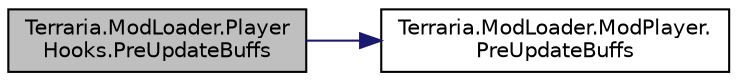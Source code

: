 digraph "Terraria.ModLoader.PlayerHooks.PreUpdateBuffs"
{
  edge [fontname="Helvetica",fontsize="10",labelfontname="Helvetica",labelfontsize="10"];
  node [fontname="Helvetica",fontsize="10",shape=record];
  rankdir="LR";
  Node168 [label="Terraria.ModLoader.Player\lHooks.PreUpdateBuffs",height=0.2,width=0.4,color="black", fillcolor="grey75", style="filled", fontcolor="black"];
  Node168 -> Node169 [color="midnightblue",fontsize="10",style="solid",fontname="Helvetica"];
  Node169 [label="Terraria.ModLoader.ModPlayer.\lPreUpdateBuffs",height=0.2,width=0.4,color="black", fillcolor="white", style="filled",URL="$class_terraria_1_1_mod_loader_1_1_mod_player.html#aa26938f486aab4a4022503f24dda30c8"];
}
